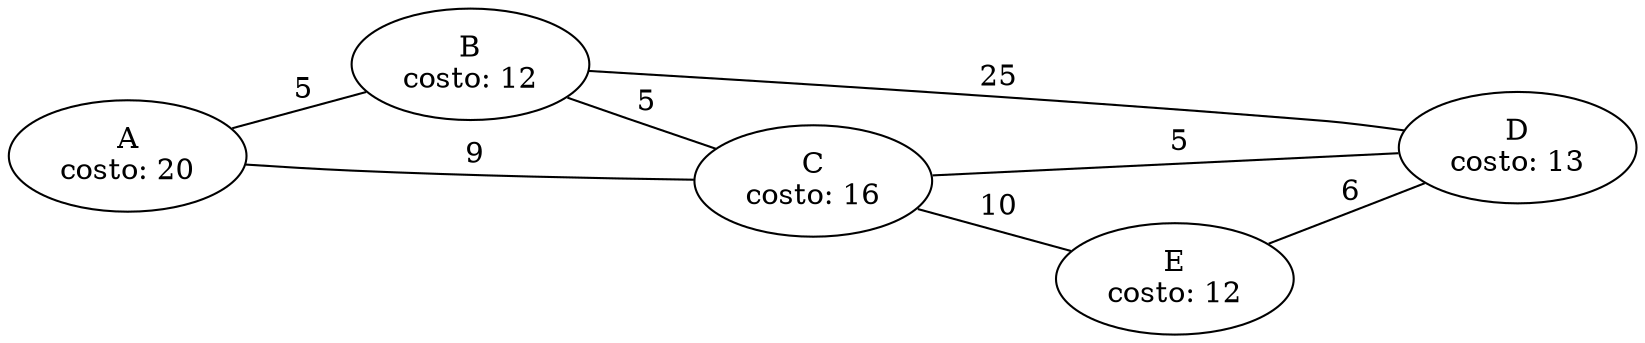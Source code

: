graph ciudades {
	rankdir=LR

	A [label="A\ncosto: 20"]
	B [label="B\ncosto: 12"]
	C [label="C\ncosto: 16"]
	D [label="D\ncosto: 13"]
	E [label="E\ncosto: 12"]

	A -- B [label=" 5"]
	A -- C [label=" 9"]
	B -- C [label=" 5"]
	B -- D [label=" 25"]
	C -- D [label=" 5"]
	C -- E [label=" 10"]
	E -- D [label=" 6"]
}
